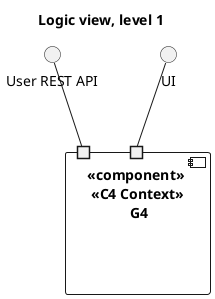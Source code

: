 @startuml
title Logic view, level 1
() "User REST API" as API
() "UI" as UI
component "<<component>> \n <<C4 Context>> \n G4" as G4 {
port " "
port "  "
UI -- "  "
API -- " "
}
@enduml

@startuml
title Logic view, level 2
() "User REST API" as API
() "UI" as UI
component "<<System G4>>" as G4 {
portin " "
port "   "
component " <<Component>>\n <<Container (C4)>>\nG4-FE" as fe {
    port " " as frontEndPort
}
component "  <<Component>>\n<<Container (C4)>>\n G4-BE" as be {
    port " " as backEndPort
}
database "     <<Component>>\n   <<Container (C4)>>\n          <<DB H2>>" as h2 {
}
UI -- " "
API -- "   "
" " -- frontEndPort
"   " -- frontEndPort
fe -(0- backEndPort: BE API
be -(0- h2: SQL API
@enduml

@startuml
title Logic view, level 3
() "User REST API" as API
() "UI" as UI
component "<<System G4>>" as G4 {
port " "

package "Frameworks" {

  [ <<component>>\n <<component(C4)>>\n        Routers] as R
  database "<<component>> \n <<component(C4)>> \n        DB H2" as DB

  }

component "       <<component>> \n DataDomainAssembler" as schema

package "Interface Adapters" {
  [<<component>> \n       DTO] as DTO
  [ <<component>>\n <<component(C4)>>\n  Controllers] as Cont
  [ <<component>>\n <<component(C4)>>\n  Repositories] as Rep
}

package "Application Business Rules" {
    [ <<component>>\n <<component(C4)>>\n  Services] as Serv
}

R -(0- Cont : controllers API
Cont -(0- Serv : services API
Cont -(0-- DTO : DTO API
Serv -(0- DTO : DTO API
Serv -(0- Rep : Repositories API
Rep -(0- schema: Assembler API
schema -0)- DB: Assembler API
API -- " "
UI -- " "
" " -- R
@enduml


